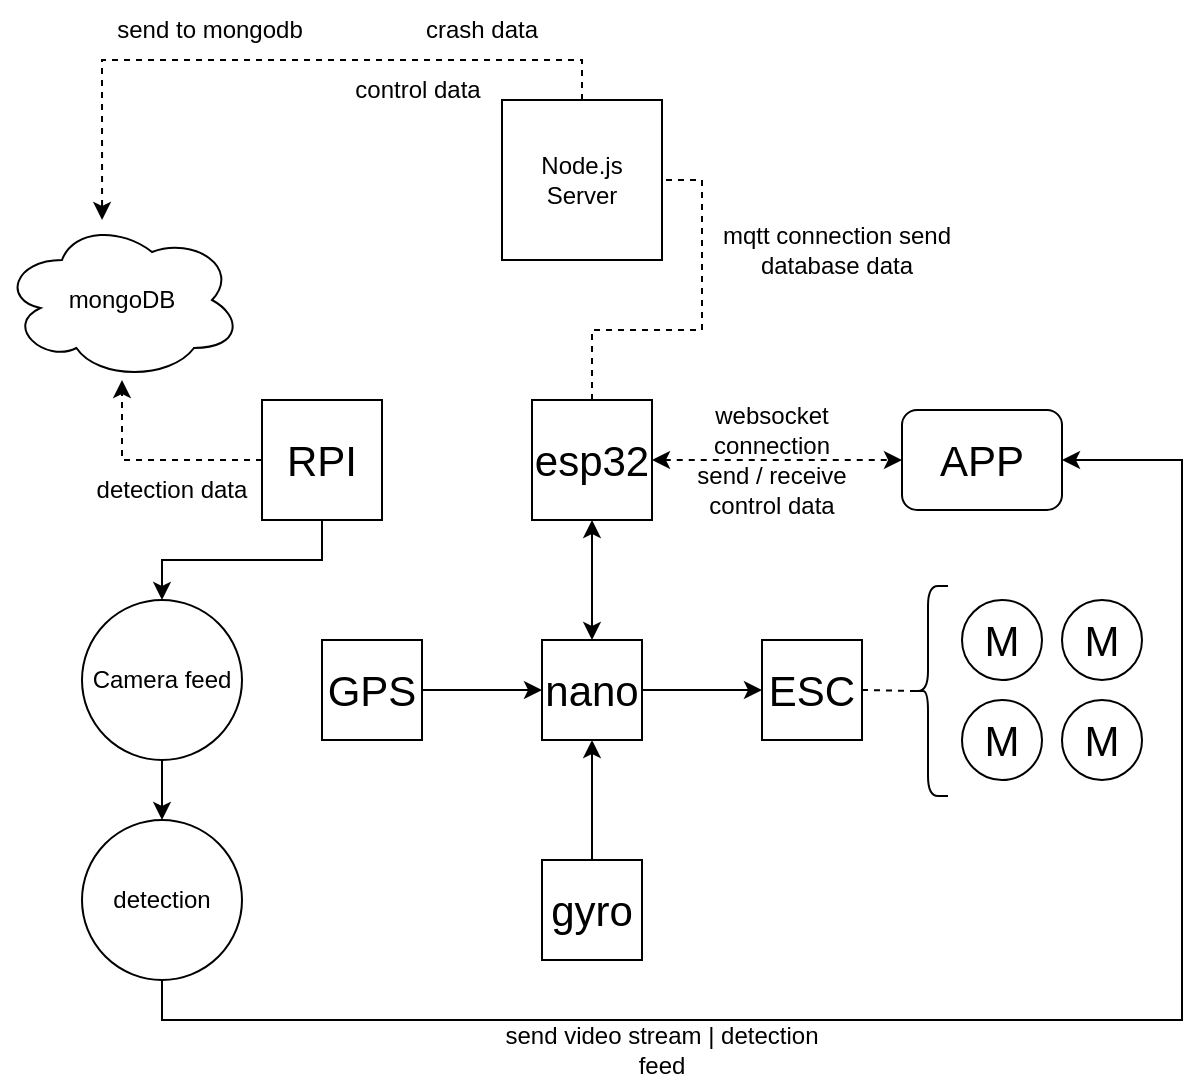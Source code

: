<mxfile version="20.8.3" type="github">
  <diagram id="8vNx4InrF79e0OAAPr4_" name="Page-1">
    <mxGraphModel dx="1195" dy="695" grid="0" gridSize="10" guides="1" tooltips="1" connect="1" arrows="1" fold="1" page="1" pageScale="1" pageWidth="850" pageHeight="1100" math="0" shadow="0">
      <root>
        <mxCell id="0" />
        <mxCell id="1" parent="0" />
        <mxCell id="WZK61ffC5O9m6mDSMPFP-16" value="GPS" style="whiteSpace=wrap;html=1;aspect=fixed;fontSize=21;" vertex="1" parent="1">
          <mxGeometry x="370" y="350" width="50" height="50" as="geometry" />
        </mxCell>
        <mxCell id="WZK61ffC5O9m6mDSMPFP-17" value="nano" style="whiteSpace=wrap;html=1;aspect=fixed;fontSize=21;" vertex="1" parent="1">
          <mxGeometry x="480" y="350" width="50" height="50" as="geometry" />
        </mxCell>
        <mxCell id="WZK61ffC5O9m6mDSMPFP-18" value="gyro" style="whiteSpace=wrap;html=1;aspect=fixed;fontSize=21;" vertex="1" parent="1">
          <mxGeometry x="480" y="460" width="50" height="50" as="geometry" />
        </mxCell>
        <mxCell id="WZK61ffC5O9m6mDSMPFP-54" style="edgeStyle=orthogonalEdgeStyle;rounded=0;orthogonalLoop=1;jettySize=auto;html=1;exitX=0.5;exitY=0;exitDx=0;exitDy=0;entryX=0.417;entryY=0;entryDx=0;entryDy=0;entryPerimeter=0;dashed=1;fontSize=12;startArrow=none;" edge="1" parent="1" source="WZK61ffC5O9m6mDSMPFP-57" target="WZK61ffC5O9m6mDSMPFP-49">
          <mxGeometry relative="1" as="geometry" />
        </mxCell>
        <mxCell id="WZK61ffC5O9m6mDSMPFP-19" value="esp32" style="whiteSpace=wrap;html=1;aspect=fixed;fontSize=21;" vertex="1" parent="1">
          <mxGeometry x="475" y="230" width="60" height="60" as="geometry" />
        </mxCell>
        <mxCell id="WZK61ffC5O9m6mDSMPFP-20" value="ESC" style="whiteSpace=wrap;html=1;aspect=fixed;fontSize=21;" vertex="1" parent="1">
          <mxGeometry x="590" y="350" width="50" height="50" as="geometry" />
        </mxCell>
        <mxCell id="WZK61ffC5O9m6mDSMPFP-21" value="" style="endArrow=classic;html=1;rounded=0;fontSize=21;exitX=0.5;exitY=0;exitDx=0;exitDy=0;entryX=0.5;entryY=1;entryDx=0;entryDy=0;" edge="1" parent="1" source="WZK61ffC5O9m6mDSMPFP-18" target="WZK61ffC5O9m6mDSMPFP-17">
          <mxGeometry width="50" height="50" relative="1" as="geometry">
            <mxPoint x="400" y="440" as="sourcePoint" />
            <mxPoint x="450" y="390" as="targetPoint" />
          </mxGeometry>
        </mxCell>
        <mxCell id="WZK61ffC5O9m6mDSMPFP-22" value="" style="endArrow=classic;html=1;rounded=0;fontSize=21;exitX=1;exitY=0.5;exitDx=0;exitDy=0;entryX=0;entryY=0.5;entryDx=0;entryDy=0;" edge="1" parent="1" source="WZK61ffC5O9m6mDSMPFP-16" target="WZK61ffC5O9m6mDSMPFP-17">
          <mxGeometry width="50" height="50" relative="1" as="geometry">
            <mxPoint x="400" y="440" as="sourcePoint" />
            <mxPoint x="450" y="390" as="targetPoint" />
          </mxGeometry>
        </mxCell>
        <mxCell id="WZK61ffC5O9m6mDSMPFP-23" value="" style="endArrow=classic;html=1;rounded=0;fontSize=21;entryX=0;entryY=0.5;entryDx=0;entryDy=0;exitX=1;exitY=0.5;exitDx=0;exitDy=0;" edge="1" parent="1" source="WZK61ffC5O9m6mDSMPFP-17" target="WZK61ffC5O9m6mDSMPFP-20">
          <mxGeometry width="50" height="50" relative="1" as="geometry">
            <mxPoint x="570" y="420" as="sourcePoint" />
            <mxPoint x="450" y="390" as="targetPoint" />
          </mxGeometry>
        </mxCell>
        <mxCell id="WZK61ffC5O9m6mDSMPFP-25" value="" style="endArrow=classic;startArrow=classic;html=1;rounded=0;fontSize=21;entryX=0.5;entryY=1;entryDx=0;entryDy=0;exitX=0.5;exitY=0;exitDx=0;exitDy=0;" edge="1" parent="1" source="WZK61ffC5O9m6mDSMPFP-17" target="WZK61ffC5O9m6mDSMPFP-19">
          <mxGeometry width="50" height="50" relative="1" as="geometry">
            <mxPoint x="400" y="440" as="sourcePoint" />
            <mxPoint x="450" y="390" as="targetPoint" />
          </mxGeometry>
        </mxCell>
        <mxCell id="WZK61ffC5O9m6mDSMPFP-30" value="APP" style="rounded=1;whiteSpace=wrap;html=1;fontSize=21;" vertex="1" parent="1">
          <mxGeometry x="660" y="235" width="80" height="50" as="geometry" />
        </mxCell>
        <mxCell id="WZK61ffC5O9m6mDSMPFP-32" value="" style="endArrow=classic;startArrow=classic;html=1;rounded=0;dashed=1;fontSize=21;entryX=0;entryY=0.5;entryDx=0;entryDy=0;exitX=1;exitY=0.5;exitDx=0;exitDy=0;" edge="1" parent="1" source="WZK61ffC5O9m6mDSMPFP-19" target="WZK61ffC5O9m6mDSMPFP-30">
          <mxGeometry width="50" height="50" relative="1" as="geometry">
            <mxPoint x="400" y="440" as="sourcePoint" />
            <mxPoint x="450" y="390" as="targetPoint" />
          </mxGeometry>
        </mxCell>
        <mxCell id="WZK61ffC5O9m6mDSMPFP-36" value="M" style="ellipse;whiteSpace=wrap;html=1;aspect=fixed;fontSize=21;" vertex="1" parent="1">
          <mxGeometry x="690" y="330" width="40" height="40" as="geometry" />
        </mxCell>
        <mxCell id="WZK61ffC5O9m6mDSMPFP-37" value="M" style="ellipse;whiteSpace=wrap;html=1;aspect=fixed;fontSize=21;" vertex="1" parent="1">
          <mxGeometry x="740" y="330" width="40" height="40" as="geometry" />
        </mxCell>
        <mxCell id="WZK61ffC5O9m6mDSMPFP-38" value="M" style="ellipse;whiteSpace=wrap;html=1;aspect=fixed;fontSize=21;" vertex="1" parent="1">
          <mxGeometry x="690" y="380" width="40" height="40" as="geometry" />
        </mxCell>
        <mxCell id="WZK61ffC5O9m6mDSMPFP-39" value="M" style="ellipse;whiteSpace=wrap;html=1;aspect=fixed;fontSize=21;" vertex="1" parent="1">
          <mxGeometry x="740" y="380" width="40" height="40" as="geometry" />
        </mxCell>
        <mxCell id="WZK61ffC5O9m6mDSMPFP-41" value="" style="shape=curlyBracket;whiteSpace=wrap;html=1;rounded=1;labelPosition=left;verticalLabelPosition=middle;align=right;verticalAlign=middle;fontSize=21;" vertex="1" parent="1">
          <mxGeometry x="663" y="323" width="20" height="105" as="geometry" />
        </mxCell>
        <mxCell id="WZK61ffC5O9m6mDSMPFP-42" value="" style="endArrow=none;html=1;rounded=0;dashed=1;fontSize=21;entryX=0.1;entryY=0.5;entryDx=0;entryDy=0;entryPerimeter=0;exitX=1;exitY=0.5;exitDx=0;exitDy=0;" edge="1" parent="1" source="WZK61ffC5O9m6mDSMPFP-20" target="WZK61ffC5O9m6mDSMPFP-41">
          <mxGeometry width="50" height="50" relative="1" as="geometry">
            <mxPoint x="400" y="440" as="sourcePoint" />
            <mxPoint x="450" y="390" as="targetPoint" />
          </mxGeometry>
        </mxCell>
        <mxCell id="WZK61ffC5O9m6mDSMPFP-52" style="edgeStyle=orthogonalEdgeStyle;rounded=0;orthogonalLoop=1;jettySize=auto;html=1;exitX=0;exitY=0.5;exitDx=0;exitDy=0;entryX=0.5;entryY=1;entryDx=0;entryDy=0;entryPerimeter=0;dashed=1;fontSize=12;" edge="1" parent="1" source="WZK61ffC5O9m6mDSMPFP-43" target="WZK61ffC5O9m6mDSMPFP-49">
          <mxGeometry relative="1" as="geometry" />
        </mxCell>
        <mxCell id="WZK61ffC5O9m6mDSMPFP-60" style="edgeStyle=orthogonalEdgeStyle;rounded=0;orthogonalLoop=1;jettySize=auto;html=1;exitX=0.5;exitY=1;exitDx=0;exitDy=0;entryX=0.5;entryY=0;entryDx=0;entryDy=0;fontSize=12;" edge="1" parent="1" source="WZK61ffC5O9m6mDSMPFP-43" target="WZK61ffC5O9m6mDSMPFP-59">
          <mxGeometry relative="1" as="geometry" />
        </mxCell>
        <mxCell id="WZK61ffC5O9m6mDSMPFP-43" value="RPI" style="whiteSpace=wrap;html=1;aspect=fixed;fontSize=21;" vertex="1" parent="1">
          <mxGeometry x="340" y="230" width="60" height="60" as="geometry" />
        </mxCell>
        <mxCell id="WZK61ffC5O9m6mDSMPFP-45" value="websocket connection" style="text;html=1;strokeColor=none;fillColor=none;align=center;verticalAlign=middle;whiteSpace=wrap;rounded=0;fontSize=12;" vertex="1" parent="1">
          <mxGeometry x="550" y="230" width="90" height="30" as="geometry" />
        </mxCell>
        <mxCell id="WZK61ffC5O9m6mDSMPFP-47" value="send / receive control data" style="text;html=1;strokeColor=none;fillColor=none;align=center;verticalAlign=middle;whiteSpace=wrap;rounded=0;fontSize=12;" vertex="1" parent="1">
          <mxGeometry x="540" y="260" width="110" height="30" as="geometry" />
        </mxCell>
        <mxCell id="WZK61ffC5O9m6mDSMPFP-49" value="mongoDB" style="ellipse;shape=cloud;whiteSpace=wrap;html=1;fontSize=12;" vertex="1" parent="1">
          <mxGeometry x="210" y="140" width="120" height="80" as="geometry" />
        </mxCell>
        <mxCell id="WZK61ffC5O9m6mDSMPFP-53" value="detection data" style="text;html=1;strokeColor=none;fillColor=none;align=center;verticalAlign=middle;whiteSpace=wrap;rounded=0;fontSize=12;" vertex="1" parent="1">
          <mxGeometry x="250" y="260" width="90" height="30" as="geometry" />
        </mxCell>
        <mxCell id="WZK61ffC5O9m6mDSMPFP-55" value="crash data" style="text;html=1;strokeColor=none;fillColor=none;align=center;verticalAlign=middle;whiteSpace=wrap;rounded=0;fontSize=12;" vertex="1" parent="1">
          <mxGeometry x="420" y="30" width="60" height="30" as="geometry" />
        </mxCell>
        <mxCell id="WZK61ffC5O9m6mDSMPFP-56" value="control data" style="text;html=1;strokeColor=none;fillColor=none;align=center;verticalAlign=middle;whiteSpace=wrap;rounded=0;fontSize=12;" vertex="1" parent="1">
          <mxGeometry x="378" y="60" width="80" height="30" as="geometry" />
        </mxCell>
        <mxCell id="WZK61ffC5O9m6mDSMPFP-58" value="" style="edgeStyle=orthogonalEdgeStyle;rounded=0;orthogonalLoop=1;jettySize=auto;html=1;exitX=0.5;exitY=0;exitDx=0;exitDy=0;entryX=1;entryY=0.5;entryDx=0;entryDy=0;dashed=1;fontSize=12;endArrow=none;" edge="1" parent="1" source="WZK61ffC5O9m6mDSMPFP-19" target="WZK61ffC5O9m6mDSMPFP-57">
          <mxGeometry relative="1" as="geometry">
            <mxPoint x="505" y="230" as="sourcePoint" />
            <mxPoint x="260.04" y="140" as="targetPoint" />
          </mxGeometry>
        </mxCell>
        <mxCell id="WZK61ffC5O9m6mDSMPFP-57" value="Node.js Server" style="whiteSpace=wrap;html=1;aspect=fixed;fontSize=12;" vertex="1" parent="1">
          <mxGeometry x="460" y="80" width="80" height="80" as="geometry" />
        </mxCell>
        <mxCell id="WZK61ffC5O9m6mDSMPFP-62" style="edgeStyle=orthogonalEdgeStyle;rounded=0;orthogonalLoop=1;jettySize=auto;html=1;exitX=0.5;exitY=1;exitDx=0;exitDy=0;entryX=0.5;entryY=0;entryDx=0;entryDy=0;fontSize=12;" edge="1" parent="1" source="WZK61ffC5O9m6mDSMPFP-59" target="WZK61ffC5O9m6mDSMPFP-61">
          <mxGeometry relative="1" as="geometry" />
        </mxCell>
        <mxCell id="WZK61ffC5O9m6mDSMPFP-59" value="Camera feed" style="ellipse;whiteSpace=wrap;html=1;aspect=fixed;fontSize=12;" vertex="1" parent="1">
          <mxGeometry x="250" y="330" width="80" height="80" as="geometry" />
        </mxCell>
        <mxCell id="WZK61ffC5O9m6mDSMPFP-63" style="edgeStyle=orthogonalEdgeStyle;rounded=0;orthogonalLoop=1;jettySize=auto;html=1;exitX=0.5;exitY=1;exitDx=0;exitDy=0;entryX=1;entryY=0.5;entryDx=0;entryDy=0;fontSize=12;" edge="1" parent="1" source="WZK61ffC5O9m6mDSMPFP-61" target="WZK61ffC5O9m6mDSMPFP-30">
          <mxGeometry relative="1" as="geometry">
            <Array as="points">
              <mxPoint x="290" y="540" />
              <mxPoint x="800" y="540" />
              <mxPoint x="800" y="260" />
            </Array>
          </mxGeometry>
        </mxCell>
        <mxCell id="WZK61ffC5O9m6mDSMPFP-61" value="detection" style="ellipse;whiteSpace=wrap;html=1;aspect=fixed;fontSize=12;" vertex="1" parent="1">
          <mxGeometry x="250" y="440" width="80" height="80" as="geometry" />
        </mxCell>
        <mxCell id="WZK61ffC5O9m6mDSMPFP-64" value="send video stream | detection feed" style="text;html=1;strokeColor=none;fillColor=none;align=center;verticalAlign=middle;whiteSpace=wrap;rounded=0;fontSize=12;" vertex="1" parent="1">
          <mxGeometry x="450" y="540" width="180" height="30" as="geometry" />
        </mxCell>
        <mxCell id="WZK61ffC5O9m6mDSMPFP-65" value="send to mongodb" style="text;html=1;strokeColor=none;fillColor=none;align=center;verticalAlign=middle;whiteSpace=wrap;rounded=0;fontSize=12;" vertex="1" parent="1">
          <mxGeometry x="264" y="30" width="100" height="30" as="geometry" />
        </mxCell>
        <mxCell id="WZK61ffC5O9m6mDSMPFP-66" value="mqtt connection send database data" style="text;html=1;strokeColor=none;fillColor=none;align=center;verticalAlign=middle;whiteSpace=wrap;rounded=0;fontSize=12;" vertex="1" parent="1">
          <mxGeometry x="559" y="140" width="137" height="30" as="geometry" />
        </mxCell>
      </root>
    </mxGraphModel>
  </diagram>
</mxfile>
